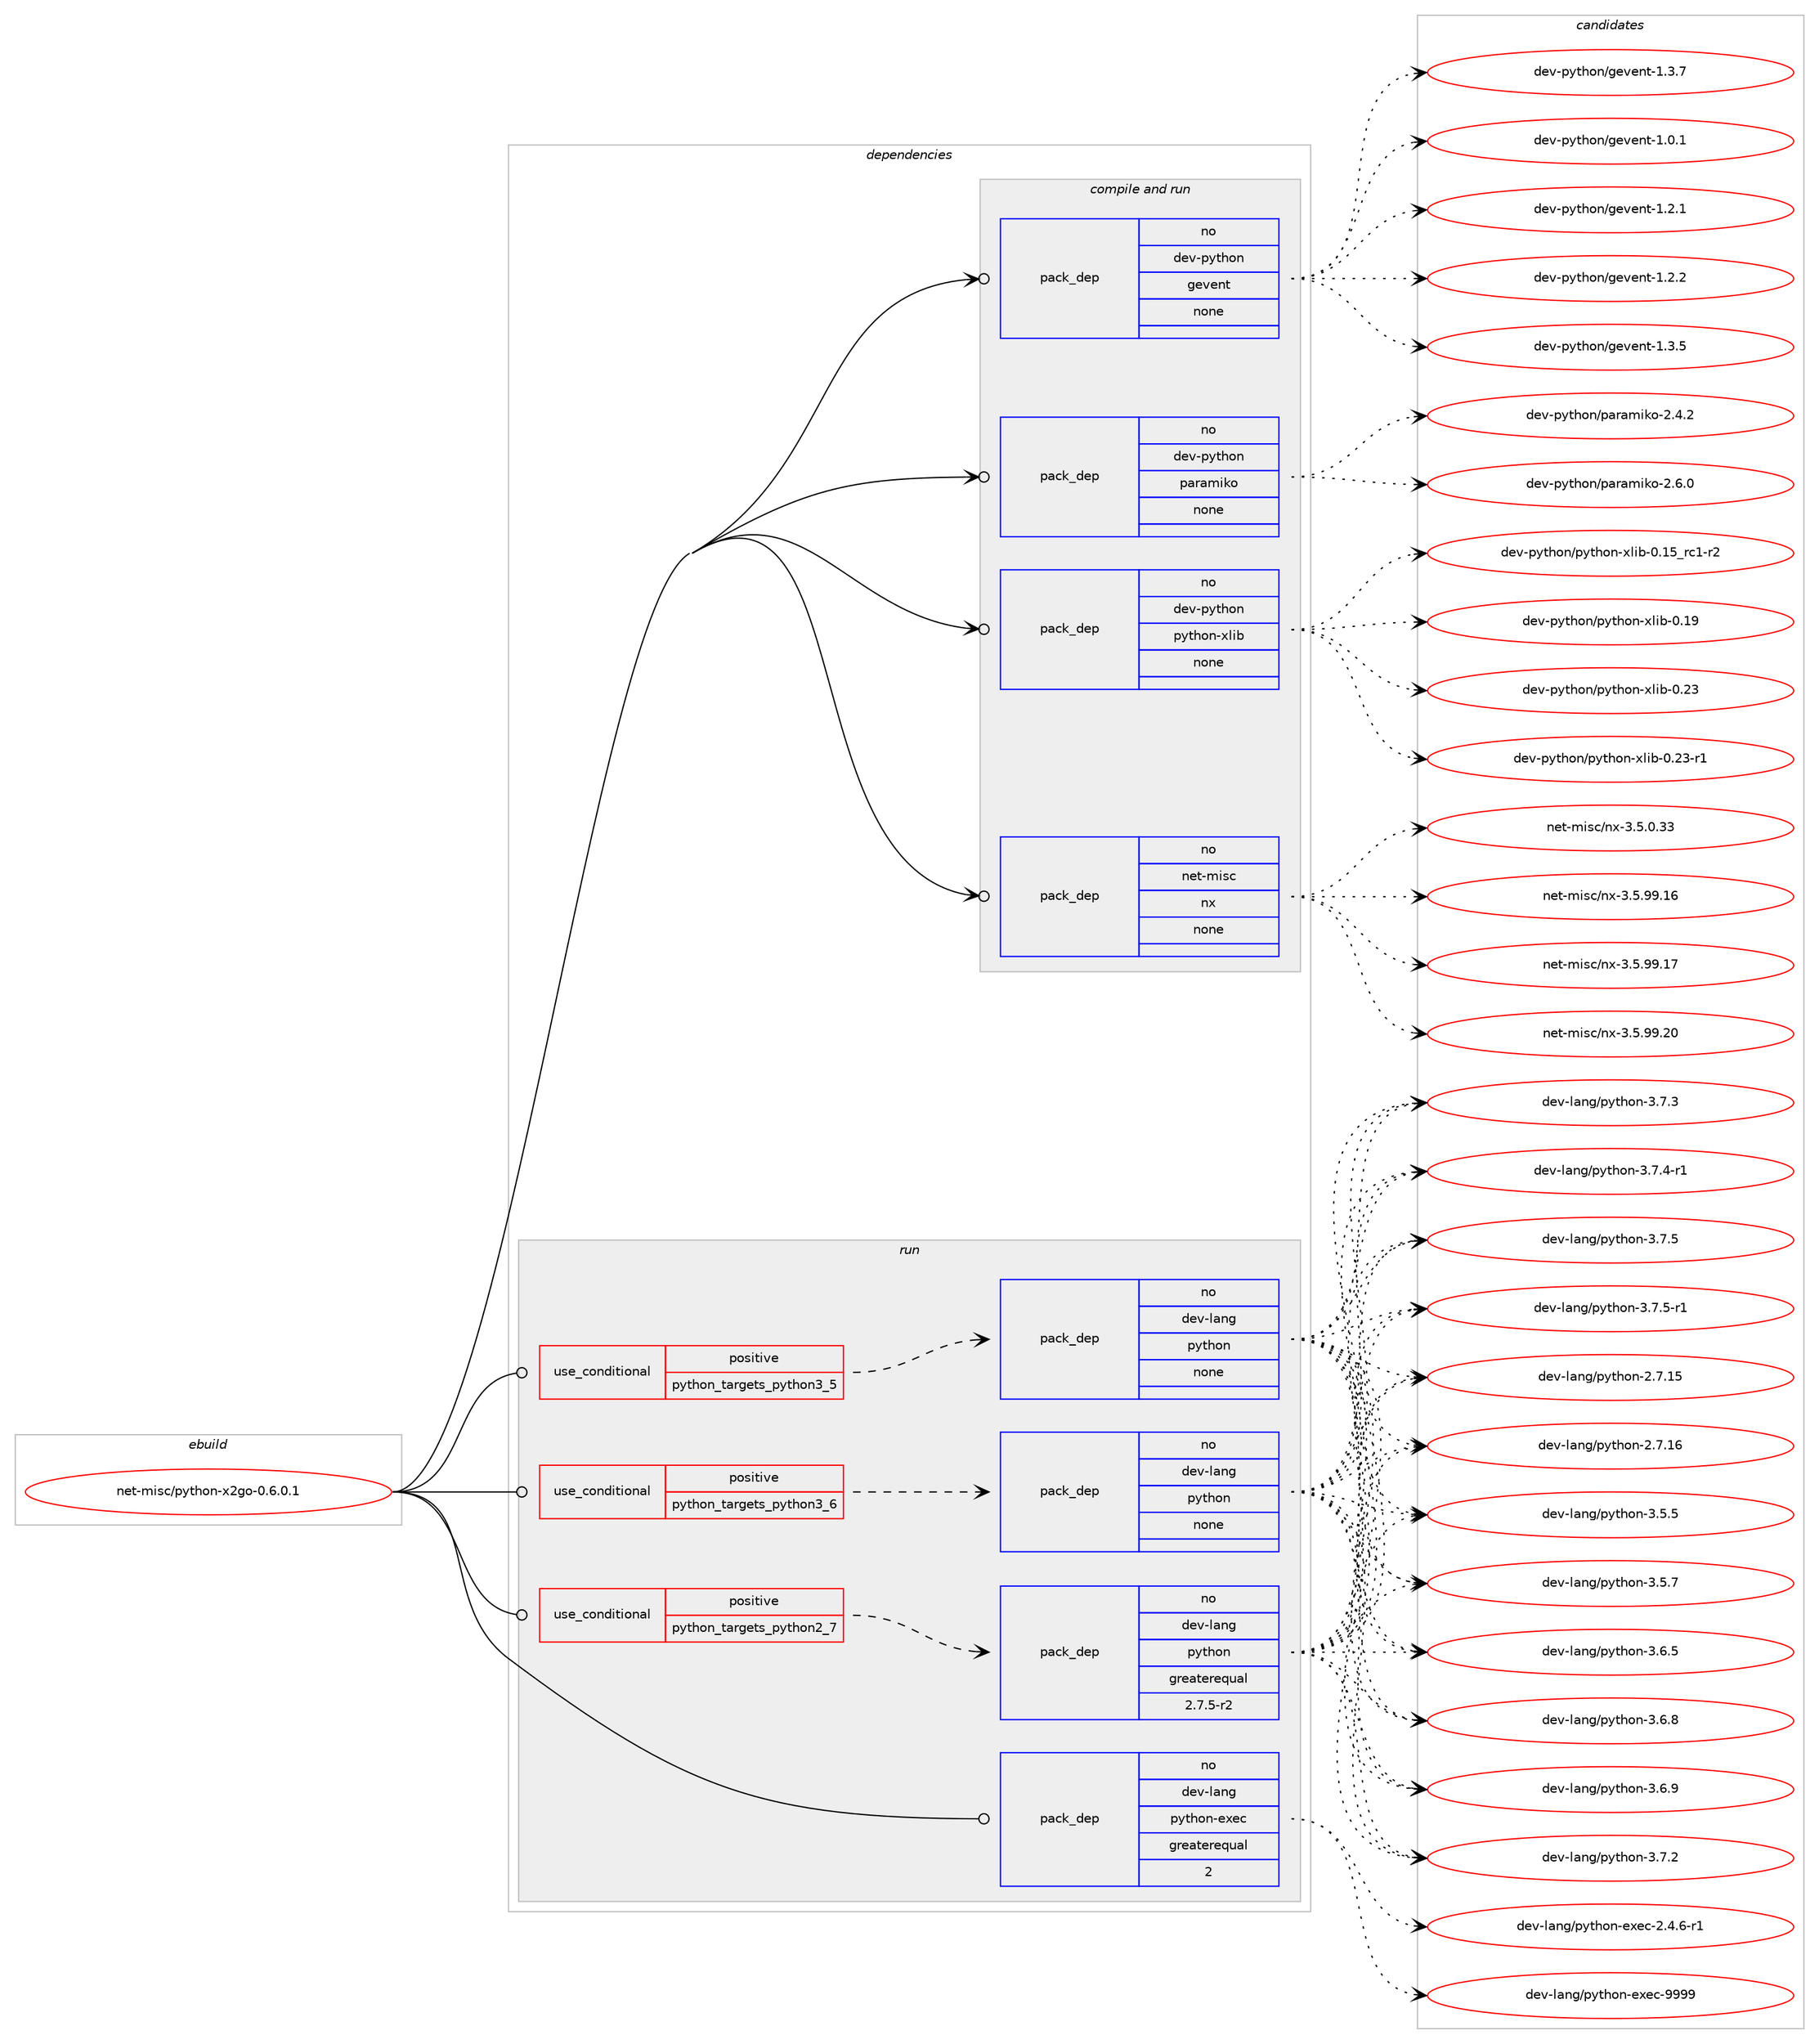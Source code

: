 digraph prolog {

# *************
# Graph options
# *************

newrank=true;
concentrate=true;
compound=true;
graph [rankdir=LR,fontname=Helvetica,fontsize=10,ranksep=1.5];#, ranksep=2.5, nodesep=0.2];
edge  [arrowhead=vee];
node  [fontname=Helvetica,fontsize=10];

# **********
# The ebuild
# **********

subgraph cluster_leftcol {
color=gray;
rank=same;
label=<<i>ebuild</i>>;
id [label="net-misc/python-x2go-0.6.0.1", color=red, width=4, href="../net-misc/python-x2go-0.6.0.1.svg"];
}

# ****************
# The dependencies
# ****************

subgraph cluster_midcol {
color=gray;
label=<<i>dependencies</i>>;
subgraph cluster_compile {
fillcolor="#eeeeee";
style=filled;
label=<<i>compile</i>>;
}
subgraph cluster_compileandrun {
fillcolor="#eeeeee";
style=filled;
label=<<i>compile and run</i>>;
subgraph pack617660 {
dependency836319 [label=<<TABLE BORDER="0" CELLBORDER="1" CELLSPACING="0" CELLPADDING="4" WIDTH="220"><TR><TD ROWSPAN="6" CELLPADDING="30">pack_dep</TD></TR><TR><TD WIDTH="110">no</TD></TR><TR><TD>dev-python</TD></TR><TR><TD>gevent</TD></TR><TR><TD>none</TD></TR><TR><TD></TD></TR></TABLE>>, shape=none, color=blue];
}
id:e -> dependency836319:w [weight=20,style="solid",arrowhead="odotvee"];
subgraph pack617661 {
dependency836320 [label=<<TABLE BORDER="0" CELLBORDER="1" CELLSPACING="0" CELLPADDING="4" WIDTH="220"><TR><TD ROWSPAN="6" CELLPADDING="30">pack_dep</TD></TR><TR><TD WIDTH="110">no</TD></TR><TR><TD>dev-python</TD></TR><TR><TD>paramiko</TD></TR><TR><TD>none</TD></TR><TR><TD></TD></TR></TABLE>>, shape=none, color=blue];
}
id:e -> dependency836320:w [weight=20,style="solid",arrowhead="odotvee"];
subgraph pack617662 {
dependency836321 [label=<<TABLE BORDER="0" CELLBORDER="1" CELLSPACING="0" CELLPADDING="4" WIDTH="220"><TR><TD ROWSPAN="6" CELLPADDING="30">pack_dep</TD></TR><TR><TD WIDTH="110">no</TD></TR><TR><TD>dev-python</TD></TR><TR><TD>python-xlib</TD></TR><TR><TD>none</TD></TR><TR><TD></TD></TR></TABLE>>, shape=none, color=blue];
}
id:e -> dependency836321:w [weight=20,style="solid",arrowhead="odotvee"];
subgraph pack617663 {
dependency836322 [label=<<TABLE BORDER="0" CELLBORDER="1" CELLSPACING="0" CELLPADDING="4" WIDTH="220"><TR><TD ROWSPAN="6" CELLPADDING="30">pack_dep</TD></TR><TR><TD WIDTH="110">no</TD></TR><TR><TD>net-misc</TD></TR><TR><TD>nx</TD></TR><TR><TD>none</TD></TR><TR><TD></TD></TR></TABLE>>, shape=none, color=blue];
}
id:e -> dependency836322:w [weight=20,style="solid",arrowhead="odotvee"];
}
subgraph cluster_run {
fillcolor="#eeeeee";
style=filled;
label=<<i>run</i>>;
subgraph cond203941 {
dependency836323 [label=<<TABLE BORDER="0" CELLBORDER="1" CELLSPACING="0" CELLPADDING="4"><TR><TD ROWSPAN="3" CELLPADDING="10">use_conditional</TD></TR><TR><TD>positive</TD></TR><TR><TD>python_targets_python2_7</TD></TR></TABLE>>, shape=none, color=red];
subgraph pack617664 {
dependency836324 [label=<<TABLE BORDER="0" CELLBORDER="1" CELLSPACING="0" CELLPADDING="4" WIDTH="220"><TR><TD ROWSPAN="6" CELLPADDING="30">pack_dep</TD></TR><TR><TD WIDTH="110">no</TD></TR><TR><TD>dev-lang</TD></TR><TR><TD>python</TD></TR><TR><TD>greaterequal</TD></TR><TR><TD>2.7.5-r2</TD></TR></TABLE>>, shape=none, color=blue];
}
dependency836323:e -> dependency836324:w [weight=20,style="dashed",arrowhead="vee"];
}
id:e -> dependency836323:w [weight=20,style="solid",arrowhead="odot"];
subgraph cond203942 {
dependency836325 [label=<<TABLE BORDER="0" CELLBORDER="1" CELLSPACING="0" CELLPADDING="4"><TR><TD ROWSPAN="3" CELLPADDING="10">use_conditional</TD></TR><TR><TD>positive</TD></TR><TR><TD>python_targets_python3_5</TD></TR></TABLE>>, shape=none, color=red];
subgraph pack617665 {
dependency836326 [label=<<TABLE BORDER="0" CELLBORDER="1" CELLSPACING="0" CELLPADDING="4" WIDTH="220"><TR><TD ROWSPAN="6" CELLPADDING="30">pack_dep</TD></TR><TR><TD WIDTH="110">no</TD></TR><TR><TD>dev-lang</TD></TR><TR><TD>python</TD></TR><TR><TD>none</TD></TR><TR><TD></TD></TR></TABLE>>, shape=none, color=blue];
}
dependency836325:e -> dependency836326:w [weight=20,style="dashed",arrowhead="vee"];
}
id:e -> dependency836325:w [weight=20,style="solid",arrowhead="odot"];
subgraph cond203943 {
dependency836327 [label=<<TABLE BORDER="0" CELLBORDER="1" CELLSPACING="0" CELLPADDING="4"><TR><TD ROWSPAN="3" CELLPADDING="10">use_conditional</TD></TR><TR><TD>positive</TD></TR><TR><TD>python_targets_python3_6</TD></TR></TABLE>>, shape=none, color=red];
subgraph pack617666 {
dependency836328 [label=<<TABLE BORDER="0" CELLBORDER="1" CELLSPACING="0" CELLPADDING="4" WIDTH="220"><TR><TD ROWSPAN="6" CELLPADDING="30">pack_dep</TD></TR><TR><TD WIDTH="110">no</TD></TR><TR><TD>dev-lang</TD></TR><TR><TD>python</TD></TR><TR><TD>none</TD></TR><TR><TD></TD></TR></TABLE>>, shape=none, color=blue];
}
dependency836327:e -> dependency836328:w [weight=20,style="dashed",arrowhead="vee"];
}
id:e -> dependency836327:w [weight=20,style="solid",arrowhead="odot"];
subgraph pack617667 {
dependency836329 [label=<<TABLE BORDER="0" CELLBORDER="1" CELLSPACING="0" CELLPADDING="4" WIDTH="220"><TR><TD ROWSPAN="6" CELLPADDING="30">pack_dep</TD></TR><TR><TD WIDTH="110">no</TD></TR><TR><TD>dev-lang</TD></TR><TR><TD>python-exec</TD></TR><TR><TD>greaterequal</TD></TR><TR><TD>2</TD></TR></TABLE>>, shape=none, color=blue];
}
id:e -> dependency836329:w [weight=20,style="solid",arrowhead="odot"];
}
}

# **************
# The candidates
# **************

subgraph cluster_choices {
rank=same;
color=gray;
label=<<i>candidates</i>>;

subgraph choice617660 {
color=black;
nodesep=1;
choice1001011184511212111610411111047103101118101110116454946484649 [label="dev-python/gevent-1.0.1", color=red, width=4,href="../dev-python/gevent-1.0.1.svg"];
choice1001011184511212111610411111047103101118101110116454946504649 [label="dev-python/gevent-1.2.1", color=red, width=4,href="../dev-python/gevent-1.2.1.svg"];
choice1001011184511212111610411111047103101118101110116454946504650 [label="dev-python/gevent-1.2.2", color=red, width=4,href="../dev-python/gevent-1.2.2.svg"];
choice1001011184511212111610411111047103101118101110116454946514653 [label="dev-python/gevent-1.3.5", color=red, width=4,href="../dev-python/gevent-1.3.5.svg"];
choice1001011184511212111610411111047103101118101110116454946514655 [label="dev-python/gevent-1.3.7", color=red, width=4,href="../dev-python/gevent-1.3.7.svg"];
dependency836319:e -> choice1001011184511212111610411111047103101118101110116454946484649:w [style=dotted,weight="100"];
dependency836319:e -> choice1001011184511212111610411111047103101118101110116454946504649:w [style=dotted,weight="100"];
dependency836319:e -> choice1001011184511212111610411111047103101118101110116454946504650:w [style=dotted,weight="100"];
dependency836319:e -> choice1001011184511212111610411111047103101118101110116454946514653:w [style=dotted,weight="100"];
dependency836319:e -> choice1001011184511212111610411111047103101118101110116454946514655:w [style=dotted,weight="100"];
}
subgraph choice617661 {
color=black;
nodesep=1;
choice10010111845112121116104111110471129711497109105107111455046524650 [label="dev-python/paramiko-2.4.2", color=red, width=4,href="../dev-python/paramiko-2.4.2.svg"];
choice10010111845112121116104111110471129711497109105107111455046544648 [label="dev-python/paramiko-2.6.0", color=red, width=4,href="../dev-python/paramiko-2.6.0.svg"];
dependency836320:e -> choice10010111845112121116104111110471129711497109105107111455046524650:w [style=dotted,weight="100"];
dependency836320:e -> choice10010111845112121116104111110471129711497109105107111455046544648:w [style=dotted,weight="100"];
}
subgraph choice617662 {
color=black;
nodesep=1;
choice1001011184511212111610411111047112121116104111110451201081059845484649539511499494511450 [label="dev-python/python-xlib-0.15_rc1-r2", color=red, width=4,href="../dev-python/python-xlib-0.15_rc1-r2.svg"];
choice100101118451121211161041111104711212111610411111045120108105984548464957 [label="dev-python/python-xlib-0.19", color=red, width=4,href="../dev-python/python-xlib-0.19.svg"];
choice100101118451121211161041111104711212111610411111045120108105984548465051 [label="dev-python/python-xlib-0.23", color=red, width=4,href="../dev-python/python-xlib-0.23.svg"];
choice1001011184511212111610411111047112121116104111110451201081059845484650514511449 [label="dev-python/python-xlib-0.23-r1", color=red, width=4,href="../dev-python/python-xlib-0.23-r1.svg"];
dependency836321:e -> choice1001011184511212111610411111047112121116104111110451201081059845484649539511499494511450:w [style=dotted,weight="100"];
dependency836321:e -> choice100101118451121211161041111104711212111610411111045120108105984548464957:w [style=dotted,weight="100"];
dependency836321:e -> choice100101118451121211161041111104711212111610411111045120108105984548465051:w [style=dotted,weight="100"];
dependency836321:e -> choice1001011184511212111610411111047112121116104111110451201081059845484650514511449:w [style=dotted,weight="100"];
}
subgraph choice617663 {
color=black;
nodesep=1;
choice110101116451091051159947110120455146534648465151 [label="net-misc/nx-3.5.0.33", color=red, width=4,href="../net-misc/nx-3.5.0.33.svg"];
choice11010111645109105115994711012045514653465757464954 [label="net-misc/nx-3.5.99.16", color=red, width=4,href="../net-misc/nx-3.5.99.16.svg"];
choice11010111645109105115994711012045514653465757464955 [label="net-misc/nx-3.5.99.17", color=red, width=4,href="../net-misc/nx-3.5.99.17.svg"];
choice11010111645109105115994711012045514653465757465048 [label="net-misc/nx-3.5.99.20", color=red, width=4,href="../net-misc/nx-3.5.99.20.svg"];
dependency836322:e -> choice110101116451091051159947110120455146534648465151:w [style=dotted,weight="100"];
dependency836322:e -> choice11010111645109105115994711012045514653465757464954:w [style=dotted,weight="100"];
dependency836322:e -> choice11010111645109105115994711012045514653465757464955:w [style=dotted,weight="100"];
dependency836322:e -> choice11010111645109105115994711012045514653465757465048:w [style=dotted,weight="100"];
}
subgraph choice617664 {
color=black;
nodesep=1;
choice10010111845108971101034711212111610411111045504655464953 [label="dev-lang/python-2.7.15", color=red, width=4,href="../dev-lang/python-2.7.15.svg"];
choice10010111845108971101034711212111610411111045504655464954 [label="dev-lang/python-2.7.16", color=red, width=4,href="../dev-lang/python-2.7.16.svg"];
choice100101118451089711010347112121116104111110455146534653 [label="dev-lang/python-3.5.5", color=red, width=4,href="../dev-lang/python-3.5.5.svg"];
choice100101118451089711010347112121116104111110455146534655 [label="dev-lang/python-3.5.7", color=red, width=4,href="../dev-lang/python-3.5.7.svg"];
choice100101118451089711010347112121116104111110455146544653 [label="dev-lang/python-3.6.5", color=red, width=4,href="../dev-lang/python-3.6.5.svg"];
choice100101118451089711010347112121116104111110455146544656 [label="dev-lang/python-3.6.8", color=red, width=4,href="../dev-lang/python-3.6.8.svg"];
choice100101118451089711010347112121116104111110455146544657 [label="dev-lang/python-3.6.9", color=red, width=4,href="../dev-lang/python-3.6.9.svg"];
choice100101118451089711010347112121116104111110455146554650 [label="dev-lang/python-3.7.2", color=red, width=4,href="../dev-lang/python-3.7.2.svg"];
choice100101118451089711010347112121116104111110455146554651 [label="dev-lang/python-3.7.3", color=red, width=4,href="../dev-lang/python-3.7.3.svg"];
choice1001011184510897110103471121211161041111104551465546524511449 [label="dev-lang/python-3.7.4-r1", color=red, width=4,href="../dev-lang/python-3.7.4-r1.svg"];
choice100101118451089711010347112121116104111110455146554653 [label="dev-lang/python-3.7.5", color=red, width=4,href="../dev-lang/python-3.7.5.svg"];
choice1001011184510897110103471121211161041111104551465546534511449 [label="dev-lang/python-3.7.5-r1", color=red, width=4,href="../dev-lang/python-3.7.5-r1.svg"];
dependency836324:e -> choice10010111845108971101034711212111610411111045504655464953:w [style=dotted,weight="100"];
dependency836324:e -> choice10010111845108971101034711212111610411111045504655464954:w [style=dotted,weight="100"];
dependency836324:e -> choice100101118451089711010347112121116104111110455146534653:w [style=dotted,weight="100"];
dependency836324:e -> choice100101118451089711010347112121116104111110455146534655:w [style=dotted,weight="100"];
dependency836324:e -> choice100101118451089711010347112121116104111110455146544653:w [style=dotted,weight="100"];
dependency836324:e -> choice100101118451089711010347112121116104111110455146544656:w [style=dotted,weight="100"];
dependency836324:e -> choice100101118451089711010347112121116104111110455146544657:w [style=dotted,weight="100"];
dependency836324:e -> choice100101118451089711010347112121116104111110455146554650:w [style=dotted,weight="100"];
dependency836324:e -> choice100101118451089711010347112121116104111110455146554651:w [style=dotted,weight="100"];
dependency836324:e -> choice1001011184510897110103471121211161041111104551465546524511449:w [style=dotted,weight="100"];
dependency836324:e -> choice100101118451089711010347112121116104111110455146554653:w [style=dotted,weight="100"];
dependency836324:e -> choice1001011184510897110103471121211161041111104551465546534511449:w [style=dotted,weight="100"];
}
subgraph choice617665 {
color=black;
nodesep=1;
choice10010111845108971101034711212111610411111045504655464953 [label="dev-lang/python-2.7.15", color=red, width=4,href="../dev-lang/python-2.7.15.svg"];
choice10010111845108971101034711212111610411111045504655464954 [label="dev-lang/python-2.7.16", color=red, width=4,href="../dev-lang/python-2.7.16.svg"];
choice100101118451089711010347112121116104111110455146534653 [label="dev-lang/python-3.5.5", color=red, width=4,href="../dev-lang/python-3.5.5.svg"];
choice100101118451089711010347112121116104111110455146534655 [label="dev-lang/python-3.5.7", color=red, width=4,href="../dev-lang/python-3.5.7.svg"];
choice100101118451089711010347112121116104111110455146544653 [label="dev-lang/python-3.6.5", color=red, width=4,href="../dev-lang/python-3.6.5.svg"];
choice100101118451089711010347112121116104111110455146544656 [label="dev-lang/python-3.6.8", color=red, width=4,href="../dev-lang/python-3.6.8.svg"];
choice100101118451089711010347112121116104111110455146544657 [label="dev-lang/python-3.6.9", color=red, width=4,href="../dev-lang/python-3.6.9.svg"];
choice100101118451089711010347112121116104111110455146554650 [label="dev-lang/python-3.7.2", color=red, width=4,href="../dev-lang/python-3.7.2.svg"];
choice100101118451089711010347112121116104111110455146554651 [label="dev-lang/python-3.7.3", color=red, width=4,href="../dev-lang/python-3.7.3.svg"];
choice1001011184510897110103471121211161041111104551465546524511449 [label="dev-lang/python-3.7.4-r1", color=red, width=4,href="../dev-lang/python-3.7.4-r1.svg"];
choice100101118451089711010347112121116104111110455146554653 [label="dev-lang/python-3.7.5", color=red, width=4,href="../dev-lang/python-3.7.5.svg"];
choice1001011184510897110103471121211161041111104551465546534511449 [label="dev-lang/python-3.7.5-r1", color=red, width=4,href="../dev-lang/python-3.7.5-r1.svg"];
dependency836326:e -> choice10010111845108971101034711212111610411111045504655464953:w [style=dotted,weight="100"];
dependency836326:e -> choice10010111845108971101034711212111610411111045504655464954:w [style=dotted,weight="100"];
dependency836326:e -> choice100101118451089711010347112121116104111110455146534653:w [style=dotted,weight="100"];
dependency836326:e -> choice100101118451089711010347112121116104111110455146534655:w [style=dotted,weight="100"];
dependency836326:e -> choice100101118451089711010347112121116104111110455146544653:w [style=dotted,weight="100"];
dependency836326:e -> choice100101118451089711010347112121116104111110455146544656:w [style=dotted,weight="100"];
dependency836326:e -> choice100101118451089711010347112121116104111110455146544657:w [style=dotted,weight="100"];
dependency836326:e -> choice100101118451089711010347112121116104111110455146554650:w [style=dotted,weight="100"];
dependency836326:e -> choice100101118451089711010347112121116104111110455146554651:w [style=dotted,weight="100"];
dependency836326:e -> choice1001011184510897110103471121211161041111104551465546524511449:w [style=dotted,weight="100"];
dependency836326:e -> choice100101118451089711010347112121116104111110455146554653:w [style=dotted,weight="100"];
dependency836326:e -> choice1001011184510897110103471121211161041111104551465546534511449:w [style=dotted,weight="100"];
}
subgraph choice617666 {
color=black;
nodesep=1;
choice10010111845108971101034711212111610411111045504655464953 [label="dev-lang/python-2.7.15", color=red, width=4,href="../dev-lang/python-2.7.15.svg"];
choice10010111845108971101034711212111610411111045504655464954 [label="dev-lang/python-2.7.16", color=red, width=4,href="../dev-lang/python-2.7.16.svg"];
choice100101118451089711010347112121116104111110455146534653 [label="dev-lang/python-3.5.5", color=red, width=4,href="../dev-lang/python-3.5.5.svg"];
choice100101118451089711010347112121116104111110455146534655 [label="dev-lang/python-3.5.7", color=red, width=4,href="../dev-lang/python-3.5.7.svg"];
choice100101118451089711010347112121116104111110455146544653 [label="dev-lang/python-3.6.5", color=red, width=4,href="../dev-lang/python-3.6.5.svg"];
choice100101118451089711010347112121116104111110455146544656 [label="dev-lang/python-3.6.8", color=red, width=4,href="../dev-lang/python-3.6.8.svg"];
choice100101118451089711010347112121116104111110455146544657 [label="dev-lang/python-3.6.9", color=red, width=4,href="../dev-lang/python-3.6.9.svg"];
choice100101118451089711010347112121116104111110455146554650 [label="dev-lang/python-3.7.2", color=red, width=4,href="../dev-lang/python-3.7.2.svg"];
choice100101118451089711010347112121116104111110455146554651 [label="dev-lang/python-3.7.3", color=red, width=4,href="../dev-lang/python-3.7.3.svg"];
choice1001011184510897110103471121211161041111104551465546524511449 [label="dev-lang/python-3.7.4-r1", color=red, width=4,href="../dev-lang/python-3.7.4-r1.svg"];
choice100101118451089711010347112121116104111110455146554653 [label="dev-lang/python-3.7.5", color=red, width=4,href="../dev-lang/python-3.7.5.svg"];
choice1001011184510897110103471121211161041111104551465546534511449 [label="dev-lang/python-3.7.5-r1", color=red, width=4,href="../dev-lang/python-3.7.5-r1.svg"];
dependency836328:e -> choice10010111845108971101034711212111610411111045504655464953:w [style=dotted,weight="100"];
dependency836328:e -> choice10010111845108971101034711212111610411111045504655464954:w [style=dotted,weight="100"];
dependency836328:e -> choice100101118451089711010347112121116104111110455146534653:w [style=dotted,weight="100"];
dependency836328:e -> choice100101118451089711010347112121116104111110455146534655:w [style=dotted,weight="100"];
dependency836328:e -> choice100101118451089711010347112121116104111110455146544653:w [style=dotted,weight="100"];
dependency836328:e -> choice100101118451089711010347112121116104111110455146544656:w [style=dotted,weight="100"];
dependency836328:e -> choice100101118451089711010347112121116104111110455146544657:w [style=dotted,weight="100"];
dependency836328:e -> choice100101118451089711010347112121116104111110455146554650:w [style=dotted,weight="100"];
dependency836328:e -> choice100101118451089711010347112121116104111110455146554651:w [style=dotted,weight="100"];
dependency836328:e -> choice1001011184510897110103471121211161041111104551465546524511449:w [style=dotted,weight="100"];
dependency836328:e -> choice100101118451089711010347112121116104111110455146554653:w [style=dotted,weight="100"];
dependency836328:e -> choice1001011184510897110103471121211161041111104551465546534511449:w [style=dotted,weight="100"];
}
subgraph choice617667 {
color=black;
nodesep=1;
choice10010111845108971101034711212111610411111045101120101994550465246544511449 [label="dev-lang/python-exec-2.4.6-r1", color=red, width=4,href="../dev-lang/python-exec-2.4.6-r1.svg"];
choice10010111845108971101034711212111610411111045101120101994557575757 [label="dev-lang/python-exec-9999", color=red, width=4,href="../dev-lang/python-exec-9999.svg"];
dependency836329:e -> choice10010111845108971101034711212111610411111045101120101994550465246544511449:w [style=dotted,weight="100"];
dependency836329:e -> choice10010111845108971101034711212111610411111045101120101994557575757:w [style=dotted,weight="100"];
}
}

}

